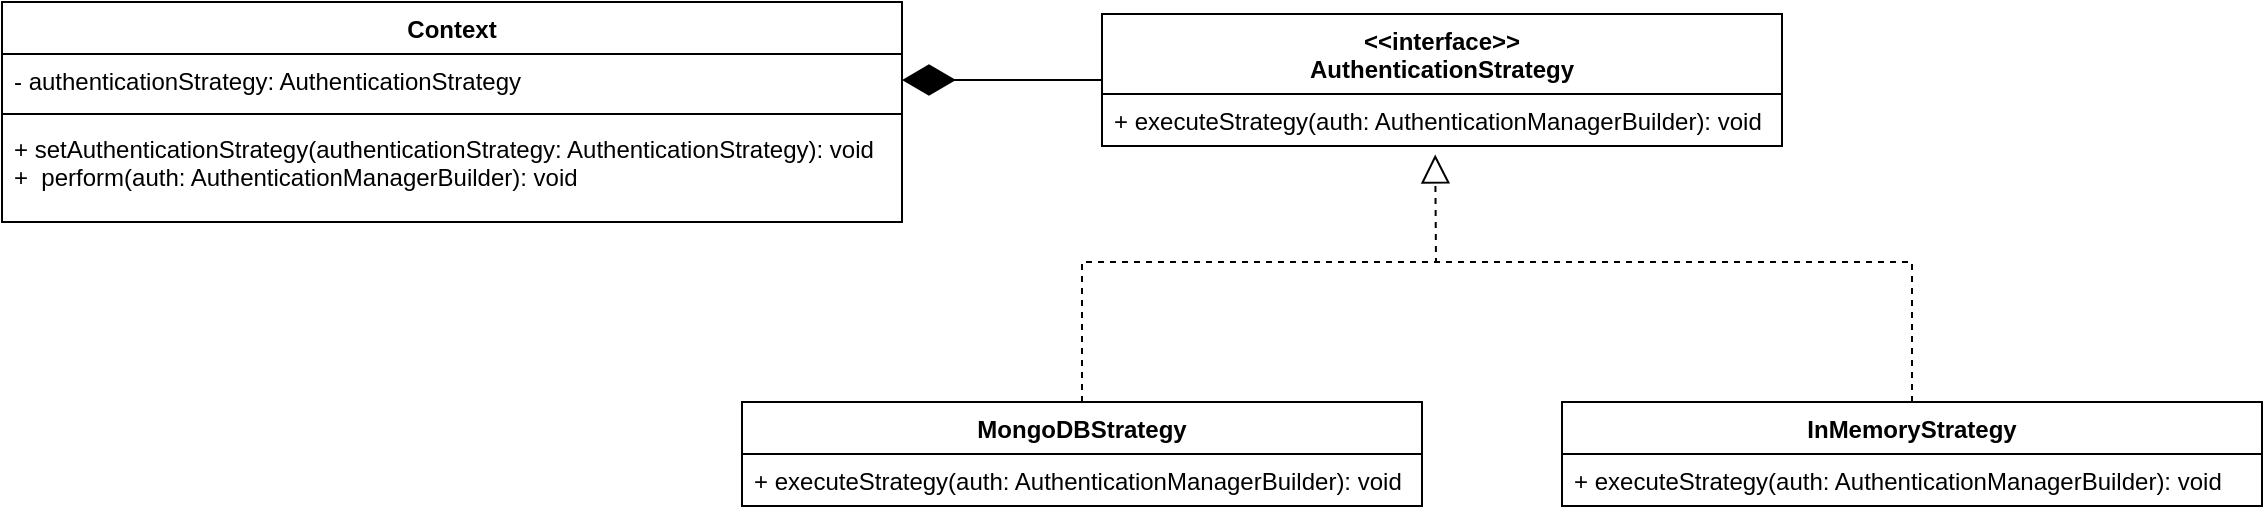 <mxfile version="20.5.3" type="device"><diagram id="C5RBs43oDa-KdzZeNtuy" name="Page-1"><mxGraphModel dx="2390" dy="731" grid="1" gridSize="10" guides="1" tooltips="1" connect="1" arrows="1" fold="1" page="1" pageScale="1" pageWidth="827" pageHeight="1169" math="0" shadow="0"><root><mxCell id="WIyWlLk6GJQsqaUBKTNV-0"/><mxCell id="WIyWlLk6GJQsqaUBKTNV-1" parent="WIyWlLk6GJQsqaUBKTNV-0"/><mxCell id="Uf-XA2iHFb-OYUJRckve-0" value="MongoDBStrategy" style="swimlane;fontStyle=1;align=center;verticalAlign=top;childLayout=stackLayout;horizontal=1;startSize=26;horizontalStack=0;resizeParent=1;resizeParentMax=0;resizeLast=0;collapsible=1;marginBottom=0;" vertex="1" parent="WIyWlLk6GJQsqaUBKTNV-1"><mxGeometry x="290" y="260" width="340" height="52" as="geometry"/></mxCell><mxCell id="Uf-XA2iHFb-OYUJRckve-3" value="+ executeStrategy(auth: AuthenticationManagerBuilder): void" style="text;strokeColor=none;fillColor=none;align=left;verticalAlign=top;spacingLeft=4;spacingRight=4;overflow=hidden;rotatable=0;points=[[0,0.5],[1,0.5]];portConstraint=eastwest;" vertex="1" parent="Uf-XA2iHFb-OYUJRckve-0"><mxGeometry y="26" width="340" height="26" as="geometry"/></mxCell><mxCell id="Uf-XA2iHFb-OYUJRckve-4" value="InMemoryStrategy" style="swimlane;fontStyle=1;align=center;verticalAlign=top;childLayout=stackLayout;horizontal=1;startSize=26;horizontalStack=0;resizeParent=1;resizeParentMax=0;resizeLast=0;collapsible=1;marginBottom=0;" vertex="1" parent="WIyWlLk6GJQsqaUBKTNV-1"><mxGeometry x="700" y="260" width="350" height="52" as="geometry"/></mxCell><mxCell id="Uf-XA2iHFb-OYUJRckve-7" value="+ executeStrategy(auth: AuthenticationManagerBuilder): void" style="text;strokeColor=none;fillColor=none;align=left;verticalAlign=top;spacingLeft=4;spacingRight=4;overflow=hidden;rotatable=0;points=[[0,0.5],[1,0.5]];portConstraint=eastwest;" vertex="1" parent="Uf-XA2iHFb-OYUJRckve-4"><mxGeometry y="26" width="350" height="26" as="geometry"/></mxCell><mxCell id="Uf-XA2iHFb-OYUJRckve-8" value="Context" style="swimlane;fontStyle=1;align=center;verticalAlign=top;childLayout=stackLayout;horizontal=1;startSize=26;horizontalStack=0;resizeParent=1;resizeParentMax=0;resizeLast=0;collapsible=1;marginBottom=0;" vertex="1" parent="WIyWlLk6GJQsqaUBKTNV-1"><mxGeometry x="-80" y="60" width="450" height="110" as="geometry"/></mxCell><mxCell id="Uf-XA2iHFb-OYUJRckve-9" value="- authenticationStrategy: AuthenticationStrategy" style="text;strokeColor=none;fillColor=none;align=left;verticalAlign=top;spacingLeft=4;spacingRight=4;overflow=hidden;rotatable=0;points=[[0,0.5],[1,0.5]];portConstraint=eastwest;" vertex="1" parent="Uf-XA2iHFb-OYUJRckve-8"><mxGeometry y="26" width="450" height="26" as="geometry"/></mxCell><mxCell id="Uf-XA2iHFb-OYUJRckve-10" value="" style="line;strokeWidth=1;fillColor=none;align=left;verticalAlign=middle;spacingTop=-1;spacingLeft=3;spacingRight=3;rotatable=0;labelPosition=right;points=[];portConstraint=eastwest;strokeColor=inherit;" vertex="1" parent="Uf-XA2iHFb-OYUJRckve-8"><mxGeometry y="52" width="450" height="8" as="geometry"/></mxCell><mxCell id="Uf-XA2iHFb-OYUJRckve-11" value="+ setAuthenticationStrategy(authenticationStrategy: AuthenticationStrategy): void&#10;+  perform(auth: AuthenticationManagerBuilder): void" style="text;strokeColor=none;fillColor=none;align=left;verticalAlign=top;spacingLeft=4;spacingRight=4;overflow=hidden;rotatable=0;points=[[0,0.5],[1,0.5]];portConstraint=eastwest;" vertex="1" parent="Uf-XA2iHFb-OYUJRckve-8"><mxGeometry y="60" width="450" height="50" as="geometry"/></mxCell><mxCell id="Uf-XA2iHFb-OYUJRckve-12" value="&lt;&lt;interface&gt;&gt;&#10;AuthenticationStrategy" style="swimlane;fontStyle=1;align=center;verticalAlign=top;childLayout=stackLayout;horizontal=1;startSize=40;horizontalStack=0;resizeParent=1;resizeParentMax=0;resizeLast=0;collapsible=1;marginBottom=0;" vertex="1" parent="WIyWlLk6GJQsqaUBKTNV-1"><mxGeometry x="470" y="66" width="340" height="66" as="geometry"/></mxCell><mxCell id="Uf-XA2iHFb-OYUJRckve-15" value="+ executeStrategy(auth: AuthenticationManagerBuilder): void" style="text;strokeColor=none;fillColor=none;align=left;verticalAlign=top;spacingLeft=4;spacingRight=4;overflow=hidden;rotatable=0;points=[[0,0.5],[1,0.5]];portConstraint=eastwest;" vertex="1" parent="Uf-XA2iHFb-OYUJRckve-12"><mxGeometry y="40" width="340" height="26" as="geometry"/></mxCell><mxCell id="Uf-XA2iHFb-OYUJRckve-17" value="" style="endArrow=diamondThin;endFill=1;endSize=24;html=1;rounded=0;entryX=1;entryY=0.5;entryDx=0;entryDy=0;exitX=0;exitY=0.5;exitDx=0;exitDy=0;" edge="1" parent="WIyWlLk6GJQsqaUBKTNV-1" source="Uf-XA2iHFb-OYUJRckve-12" target="Uf-XA2iHFb-OYUJRckve-9"><mxGeometry width="160" relative="1" as="geometry"><mxPoint x="390" y="300" as="sourcePoint"/><mxPoint x="550" y="300" as="targetPoint"/></mxGeometry></mxCell><mxCell id="Uf-XA2iHFb-OYUJRckve-18" value="" style="endArrow=block;dashed=1;endFill=0;endSize=12;html=1;rounded=0;entryX=0.49;entryY=1.163;entryDx=0;entryDy=0;entryPerimeter=0;exitX=0.5;exitY=0;exitDx=0;exitDy=0;" edge="1" parent="WIyWlLk6GJQsqaUBKTNV-1" source="Uf-XA2iHFb-OYUJRckve-0" target="Uf-XA2iHFb-OYUJRckve-15"><mxGeometry width="160" relative="1" as="geometry"><mxPoint x="450" y="260" as="sourcePoint"/><mxPoint x="550" y="300" as="targetPoint"/><Array as="points"><mxPoint x="460" y="190"/><mxPoint x="637" y="190"/></Array></mxGeometry></mxCell><mxCell id="Uf-XA2iHFb-OYUJRckve-20" value="" style="endArrow=none;dashed=1;html=1;rounded=0;exitX=0.5;exitY=0;exitDx=0;exitDy=0;" edge="1" parent="WIyWlLk6GJQsqaUBKTNV-1" source="Uf-XA2iHFb-OYUJRckve-4"><mxGeometry width="50" height="50" relative="1" as="geometry"><mxPoint x="560" y="240" as="sourcePoint"/><mxPoint x="630" y="190" as="targetPoint"/><Array as="points"><mxPoint x="875" y="190"/></Array></mxGeometry></mxCell></root></mxGraphModel></diagram></mxfile>
